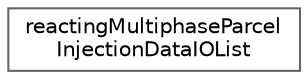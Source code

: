 digraph "Graphical Class Hierarchy"
{
 // LATEX_PDF_SIZE
  bgcolor="transparent";
  edge [fontname=Helvetica,fontsize=10,labelfontname=Helvetica,labelfontsize=10];
  node [fontname=Helvetica,fontsize=10,shape=box,height=0.2,width=0.4];
  rankdir="LR";
  Node0 [id="Node000000",label="reactingMultiphaseParcel\lInjectionDataIOList",height=0.2,width=0.4,color="grey40", fillcolor="white", style="filled",URL="$classFoam_1_1reactingMultiphaseParcelInjectionDataIOList.html",tooltip=" "];
}
